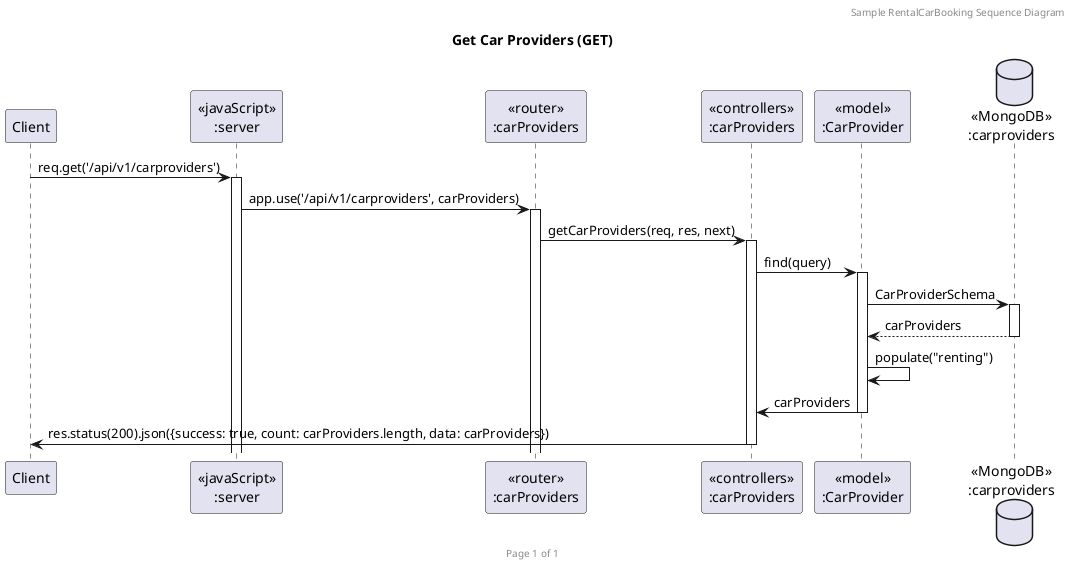 @startuml Get Car Providers (GET)

header Sample RentalCarBooking Sequence Diagram
footer Page %page% of %lastpage%
title "Get Car Providers (GET)"

participant "Client" as client
participant "<<javaScript>>\n:server" as server
participant "<<router>>\n:carProviders" as routerCarProvider
participant "<<controllers>>\n:carProviders" as controllersCarProvider
participant "<<model>>\n:CarProvider" as modelCarProvider
database "<<MongoDB>>\n:carproviders" as CarProviderDatabase

client->server ++:req.get('/api/v1/carproviders')
server->routerCarProvider ++:app.use('/api/v1/carproviders', carProviders)
routerCarProvider -> controllersCarProvider ++: getCarProviders(req, res, next)
controllersCarProvider->modelCarProvider ++: find(query)
modelCarProvider ->CarProviderDatabase ++: CarProviderSchema
CarProviderDatabase --> modelCarProvider --: carProviders
modelCarProvider -> modelCarProvider : populate("renting")
controllersCarProvider <- modelCarProvider --: carProviders

controllersCarProvider->client --: res.status(200).json({success: true, count: carProviders.length, data: carProviders})

@enduml

